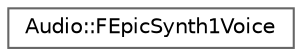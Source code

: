 digraph "Graphical Class Hierarchy"
{
 // INTERACTIVE_SVG=YES
 // LATEX_PDF_SIZE
  bgcolor="transparent";
  edge [fontname=Helvetica,fontsize=10,labelfontname=Helvetica,labelfontsize=10];
  node [fontname=Helvetica,fontsize=10,shape=box,height=0.2,width=0.4];
  rankdir="LR";
  Node0 [id="Node000000",label="Audio::FEpicSynth1Voice",height=0.2,width=0.4,color="grey40", fillcolor="white", style="filled",URL="$d0/da1/classAudio_1_1FEpicSynth1Voice.html",tooltip=" "];
}
